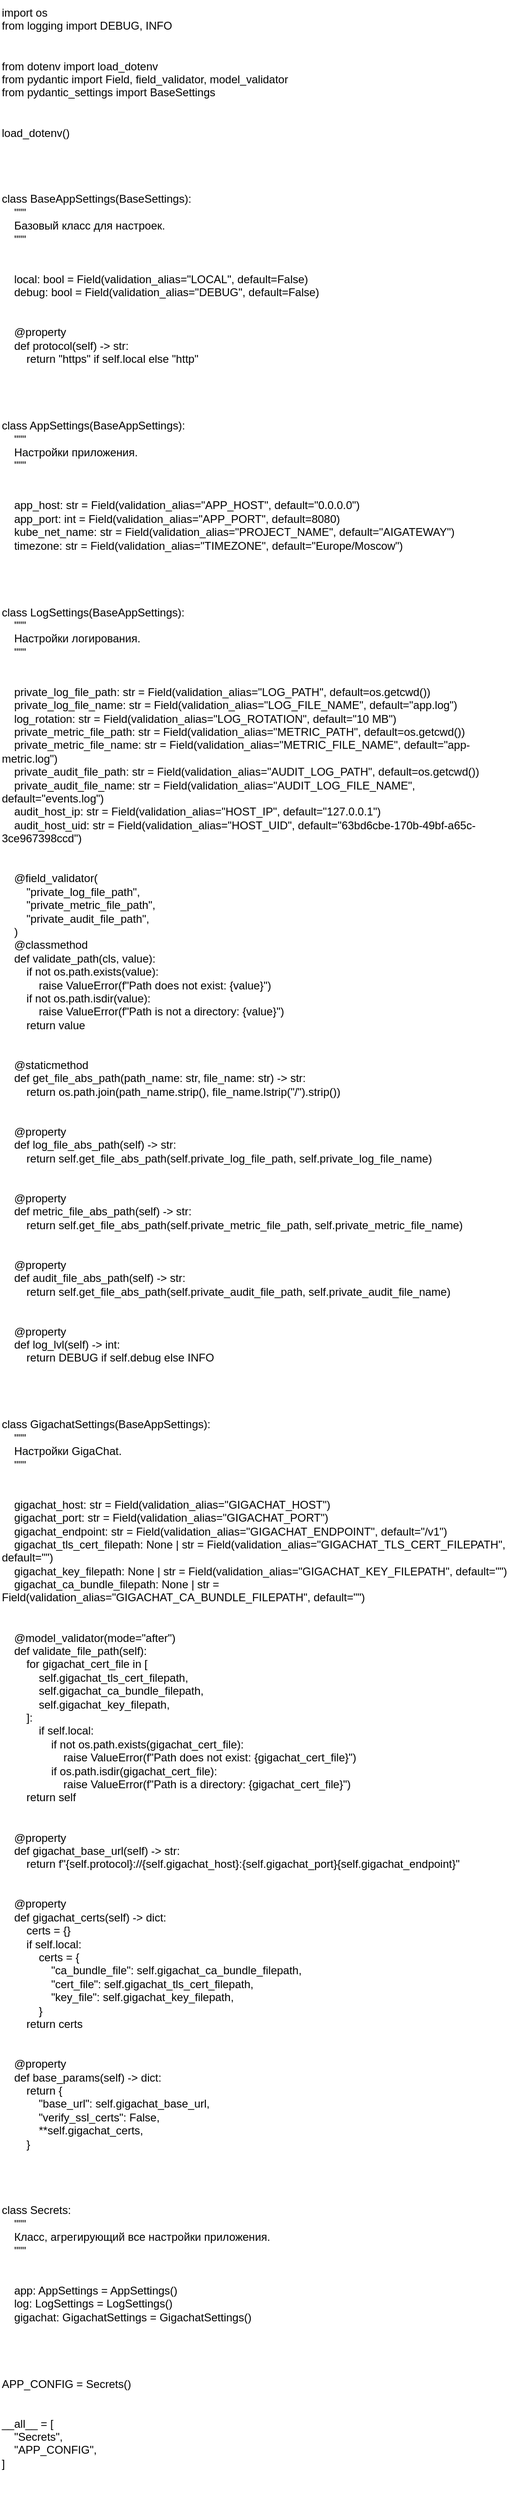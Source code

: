 <mxfile version="27.2.0">
  <diagram name="Страница — 1" id="WULPb32uHRo-QUS4CWuH">
    <mxGraphModel dx="1372" dy="743" grid="1" gridSize="10" guides="1" tooltips="1" connect="1" arrows="1" fold="1" page="1" pageScale="1" pageWidth="3300" pageHeight="4681" math="0" shadow="0">
      <root>
        <mxCell id="0" />
        <mxCell id="1" parent="0" />
        <UserObject label="import os&#xa;from logging import DEBUG, INFO&#xa;&#xa;&#xa;from dotenv import load_dotenv&#xa;from pydantic import Field, field_validator, model_validator&#xa;from pydantic_settings import BaseSettings&#xa;&#xa;&#xa;load_dotenv()&#xa;&#xa;&#xa;&#xa;&#xa;class BaseAppSettings(BaseSettings):&#xa;    &quot;&quot;&quot;&#xa;    Базовый класс для настроек.&#xa;    &quot;&quot;&quot;&#xa;&#xa;&#xa;    local: bool = Field(validation_alias=&quot;LOCAL&quot;, default=False)&#xa;    debug: bool = Field(validation_alias=&quot;DEBUG&quot;, default=False)&#xa;&#xa;&#xa;    @property&#xa;    def protocol(self) -&gt; str:&#xa;        return &quot;https&quot; if self.local else &quot;http&quot;&#xa;&#xa;&#xa;&#xa;&#xa;class AppSettings(BaseAppSettings):&#xa;    &quot;&quot;&quot;&#xa;    Настройки приложения.&#xa;    &quot;&quot;&quot;&#xa;&#xa;&#xa;    app_host: str = Field(validation_alias=&quot;APP_HOST&quot;, default=&quot;0.0.0.0&quot;)&#xa;    app_port: int = Field(validation_alias=&quot;APP_PORT&quot;, default=8080)&#xa;    kube_net_name: str = Field(validation_alias=&quot;PROJECT_NAME&quot;, default=&quot;AIGATEWAY&quot;)&#xa;    timezone: str = Field(validation_alias=&quot;TIMEZONE&quot;, default=&quot;Europe/Moscow&quot;)&#xa;&#xa;&#xa;&#xa;&#xa;class LogSettings(BaseAppSettings):&#xa;    &quot;&quot;&quot;&#xa;    Настройки логирования.&#xa;    &quot;&quot;&quot;&#xa;&#xa;&#xa;    private_log_file_path: str = Field(validation_alias=&quot;LOG_PATH&quot;, default=os.getcwd())&#xa;    private_log_file_name: str = Field(validation_alias=&quot;LOG_FILE_NAME&quot;, default=&quot;app.log&quot;)&#xa;    log_rotation: str = Field(validation_alias=&quot;LOG_ROTATION&quot;, default=&quot;10 MB&quot;)&#xa;    private_metric_file_path: str = Field(validation_alias=&quot;METRIC_PATH&quot;, default=os.getcwd())&#xa;    private_metric_file_name: str = Field(validation_alias=&quot;METRIC_FILE_NAME&quot;, default=&quot;app-metric.log&quot;)&#xa;    private_audit_file_path: str = Field(validation_alias=&quot;AUDIT_LOG_PATH&quot;, default=os.getcwd())&#xa;    private_audit_file_name: str = Field(validation_alias=&quot;AUDIT_LOG_FILE_NAME&quot;, default=&quot;events.log&quot;)&#xa;    audit_host_ip: str = Field(validation_alias=&quot;HOST_IP&quot;, default=&quot;127.0.0.1&quot;)&#xa;    audit_host_uid: str = Field(validation_alias=&quot;HOST_UID&quot;, default=&quot;63bd6cbe-170b-49bf-a65c-3ce967398ccd&quot;)&#xa;&#xa;&#xa;    @field_validator(&#xa;        &quot;private_log_file_path&quot;,&#xa;        &quot;private_metric_file_path&quot;,&#xa;        &quot;private_audit_file_path&quot;,&#xa;    )&#xa;    @classmethod&#xa;    def validate_path(cls, value):&#xa;        if not os.path.exists(value):&#xa;            raise ValueError(f&quot;Path does not exist: {value}&quot;)&#xa;        if not os.path.isdir(value):&#xa;            raise ValueError(f&quot;Path is not a directory: {value}&quot;)&#xa;        return value&#xa;&#xa;&#xa;    @staticmethod&#xa;    def get_file_abs_path(path_name: str, file_name: str) -&gt; str:&#xa;        return os.path.join(path_name.strip(), file_name.lstrip(&quot;/&quot;).strip())&#xa;&#xa;&#xa;    @property&#xa;    def log_file_abs_path(self) -&gt; str:&#xa;        return self.get_file_abs_path(self.private_log_file_path, self.private_log_file_name)&#xa;&#xa;&#xa;    @property&#xa;    def metric_file_abs_path(self) -&gt; str:&#xa;        return self.get_file_abs_path(self.private_metric_file_path, self.private_metric_file_name)&#xa;&#xa;&#xa;    @property&#xa;    def audit_file_abs_path(self) -&gt; str:&#xa;        return self.get_file_abs_path(self.private_audit_file_path, self.private_audit_file_name)&#xa;&#xa;&#xa;    @property&#xa;    def log_lvl(self) -&gt; int:&#xa;        return DEBUG if self.debug else INFO&#xa;&#xa;&#xa;&#xa;&#xa;class GigachatSettings(BaseAppSettings):&#xa;    &quot;&quot;&quot;&#xa;    Настройки GigaChat.&#xa;    &quot;&quot;&quot;&#xa;&#xa;&#xa;    gigachat_host: str = Field(validation_alias=&quot;GIGACHAT_HOST&quot;)&#xa;    gigachat_port: str = Field(validation_alias=&quot;GIGACHAT_PORT&quot;)&#xa;    gigachat_endpoint: str = Field(validation_alias=&quot;GIGACHAT_ENDPOINT&quot;, default=&quot;/v1&quot;)&#xa;    gigachat_tls_cert_filepath: None | str = Field(validation_alias=&quot;GIGACHAT_TLS_CERT_FILEPATH&quot;, default=&quot;&quot;)&#xa;    gigachat_key_filepath: None | str = Field(validation_alias=&quot;GIGACHAT_KEY_FILEPATH&quot;, default=&quot;&quot;)&#xa;    gigachat_ca_bundle_filepath: None | str = Field(validation_alias=&quot;GIGACHAT_CA_BUNDLE_FILEPATH&quot;, default=&quot;&quot;)&#xa;&#xa;&#xa;    @model_validator(mode=&quot;after&quot;)&#xa;    def validate_file_path(self):&#xa;        for gigachat_cert_file in [&#xa;            self.gigachat_tls_cert_filepath,&#xa;            self.gigachat_ca_bundle_filepath,&#xa;            self.gigachat_key_filepath,&#xa;        ]:&#xa;            if self.local:&#xa;                if not os.path.exists(gigachat_cert_file):&#xa;                    raise ValueError(f&quot;Path does not exist: {gigachat_cert_file}&quot;)&#xa;                if os.path.isdir(gigachat_cert_file):&#xa;                    raise ValueError(f&quot;Path is a directory: {gigachat_cert_file}&quot;)&#xa;        return self&#xa;&#xa;&#xa;    @property&#xa;    def gigachat_base_url(self) -&gt; str:&#xa;        return f&quot;{self.protocol}://{self.gigachat_host}:{self.gigachat_port}{self.gigachat_endpoint}&quot;&#xa;&#xa;&#xa;    @property&#xa;    def gigachat_certs(self) -&gt; dict:&#xa;        certs = {}&#xa;        if self.local:&#xa;            certs = {&#xa;                &quot;ca_bundle_file&quot;: self.gigachat_ca_bundle_filepath,&#xa;                &quot;cert_file&quot;: self.gigachat_tls_cert_filepath,&#xa;                &quot;key_file&quot;: self.gigachat_key_filepath,&#xa;            }&#xa;        return certs&#xa;&#xa;&#xa;    @property&#xa;    def base_params(self) -&gt; dict:&#xa;        return {&#xa;            &quot;base_url&quot;: self.gigachat_base_url,&#xa;            &quot;verify_ssl_certs&quot;: False,&#xa;            **self.gigachat_certs,&#xa;        }&#xa;&#xa;&#xa;&#xa;&#xa;class Secrets:&#xa;    &quot;&quot;&quot;&#xa;    Класс, агрегирующий все настройки приложения.&#xa;    &quot;&quot;&quot;&#xa;&#xa;&#xa;    app: AppSettings = AppSettings()&#xa;    log: LogSettings = LogSettings()&#xa;    gigachat: GigachatSettings = GigachatSettings()&#xa;&#xa;&#xa;&#xa;&#xa;APP_CONFIG = Secrets()&#xa;&#xa;&#xa;__all__ = [&#xa;    &quot;Secrets&quot;,&#xa;    &quot;APP_CONFIG&quot;,&#xa;]" link="import os&#xa;from logging import DEBUG, INFO&#xa;&#xa;&#xa;from dotenv import load_dotenv&#xa;from pydantic import Field, field_validator, model_validator&#xa;from pydantic_settings import BaseSettings&#xa;&#xa;&#xa;load_dotenv()&#xa;&#xa;&#xa;&#xa;&#xa;class BaseAppSettings(BaseSettings):&#xa;    &quot;&quot;&quot;&#xa;    Базовый класс для настроек.&#xa;    &quot;&quot;&quot;&#xa;&#xa;&#xa;    local: bool = Field(validation_alias=&quot;LOCAL&quot;, default=False)&#xa;    debug: bool = Field(validation_alias=&quot;DEBUG&quot;, default=False)&#xa;&#xa;&#xa;    @property&#xa;    def protocol(self) -&gt; str:&#xa;        return &quot;https&quot; if self.local else &quot;http&quot;&#xa;&#xa;&#xa;&#xa;&#xa;class AppSettings(BaseAppSettings):&#xa;    &quot;&quot;&quot;&#xa;    Настройки приложения.&#xa;    &quot;&quot;&quot;&#xa;&#xa;&#xa;    app_host: str = Field(validation_alias=&quot;APP_HOST&quot;, default=&quot;0.0.0.0&quot;)&#xa;    app_port: int = Field(validation_alias=&quot;APP_PORT&quot;, default=8080)&#xa;    kube_net_name: str = Field(validation_alias=&quot;PROJECT_NAME&quot;, default=&quot;AIGATEWAY&quot;)&#xa;    timezone: str = Field(validation_alias=&quot;TIMEZONE&quot;, default=&quot;Europe/Moscow&quot;)&#xa;&#xa;&#xa;&#xa;&#xa;class LogSettings(BaseAppSettings):&#xa;    &quot;&quot;&quot;&#xa;    Настройки логирования.&#xa;    &quot;&quot;&quot;&#xa;&#xa;&#xa;    private_log_file_path: str = Field(validation_alias=&quot;LOG_PATH&quot;, default=os.getcwd())&#xa;    private_log_file_name: str = Field(validation_alias=&quot;LOG_FILE_NAME&quot;, default=&quot;app.log&quot;)&#xa;    log_rotation: str = Field(validation_alias=&quot;LOG_ROTATION&quot;, default=&quot;10 MB&quot;)&#xa;    private_metric_file_path: str = Field(validation_alias=&quot;METRIC_PATH&quot;, default=os.getcwd())&#xa;    private_metric_file_name: str = Field(validation_alias=&quot;METRIC_FILE_NAME&quot;, default=&quot;app-metric.log&quot;)&#xa;    private_audit_file_path: str = Field(validation_alias=&quot;AUDIT_LOG_PATH&quot;, default=os.getcwd())&#xa;    private_audit_file_name: str = Field(validation_alias=&quot;AUDIT_LOG_FILE_NAME&quot;, default=&quot;events.log&quot;)&#xa;    audit_host_ip: str = Field(validation_alias=&quot;HOST_IP&quot;, default=&quot;127.0.0.1&quot;)&#xa;    audit_host_uid: str = Field(validation_alias=&quot;HOST_UID&quot;, default=&quot;63bd6cbe-170b-49bf-a65c-3ce967398ccd&quot;)&#xa;&#xa;&#xa;    @field_validator(&#xa;        &quot;private_log_file_path&quot;,&#xa;        &quot;private_metric_file_path&quot;,&#xa;        &quot;private_audit_file_path&quot;,&#xa;    )&#xa;    @classmethod&#xa;    def validate_path(cls, value):&#xa;        if not os.path.exists(value):&#xa;            raise ValueError(f&quot;Path does not exist: {value}&quot;)&#xa;        if not os.path.isdir(value):&#xa;            raise ValueError(f&quot;Path is not a directory: {value}&quot;)&#xa;        return value&#xa;&#xa;&#xa;    @staticmethod&#xa;    def get_file_abs_path(path_name: str, file_name: str) -&gt; str:&#xa;        return os.path.join(path_name.strip(), file_name.lstrip(&quot;/&quot;).strip())&#xa;&#xa;&#xa;    @property&#xa;    def log_file_abs_path(self) -&gt; str:&#xa;        return self.get_file_abs_path(self.private_log_file_path, self.private_log_file_name)&#xa;&#xa;&#xa;    @property&#xa;    def metric_file_abs_path(self) -&gt; str:&#xa;        return self.get_file_abs_path(self.private_metric_file_path, self.private_metric_file_name)&#xa;&#xa;&#xa;    @property&#xa;    def audit_file_abs_path(self) -&gt; str:&#xa;        return self.get_file_abs_path(self.private_audit_file_path, self.private_audit_file_name)&#xa;&#xa;&#xa;    @property&#xa;    def log_lvl(self) -&gt; int:&#xa;        return DEBUG if self.debug else INFO&#xa;&#xa;&#xa;&#xa;&#xa;class GigachatSettings(BaseAppSettings):&#xa;    &quot;&quot;&quot;&#xa;    Настройки GigaChat.&#xa;    &quot;&quot;&quot;&#xa;&#xa;&#xa;    gigachat_host: str = Field(validation_alias=&quot;GIGACHAT_HOST&quot;)&#xa;    gigachat_port: str = Field(validation_alias=&quot;GIGACHAT_PORT&quot;)&#xa;    gigachat_endpoint: str = Field(validation_alias=&quot;GIGACHAT_ENDPOINT&quot;, default=&quot;/v1&quot;)&#xa;    gigachat_tls_cert_filepath: None | str = Field(validation_alias=&quot;GIGACHAT_TLS_CERT_FILEPATH&quot;, default=&quot;&quot;)&#xa;    gigachat_key_filepath: None | str = Field(validation_alias=&quot;GIGACHAT_KEY_FILEPATH&quot;, default=&quot;&quot;)&#xa;    gigachat_ca_bundle_filepath: None | str = Field(validation_alias=&quot;GIGACHAT_CA_BUNDLE_FILEPATH&quot;, default=&quot;&quot;)&#xa;&#xa;&#xa;    @model_validator(mode=&quot;after&quot;)&#xa;    def validate_file_path(self):&#xa;        for gigachat_cert_file in [&#xa;            self.gigachat_tls_cert_filepath,&#xa;            self.gigachat_ca_bundle_filepath,&#xa;            self.gigachat_key_filepath,&#xa;        ]:&#xa;            if self.local:&#xa;                if not os.path.exists(gigachat_cert_file):&#xa;                    raise ValueError(f&quot;Path does not exist: {gigachat_cert_file}&quot;)&#xa;                if os.path.isdir(gigachat_cert_file):&#xa;                    raise ValueError(f&quot;Path is a directory: {gigachat_cert_file}&quot;)&#xa;        return self&#xa;&#xa;&#xa;    @property&#xa;    def gigachat_base_url(self) -&gt; str:&#xa;        return f&quot;{self.protocol}://{self.gigachat_host}:{self.gigachat_port}{self.gigachat_endpoint}&quot;&#xa;&#xa;&#xa;    @property&#xa;    def gigachat_certs(self) -&gt; dict:&#xa;        certs = {}&#xa;        if self.local:&#xa;            certs = {&#xa;                &quot;ca_bundle_file&quot;: self.gigachat_ca_bundle_filepath,&#xa;                &quot;cert_file&quot;: self.gigachat_tls_cert_filepath,&#xa;                &quot;key_file&quot;: self.gigachat_key_filepath,&#xa;            }&#xa;        return certs&#xa;&#xa;&#xa;    @property&#xa;    def base_params(self) -&gt; dict:&#xa;        return {&#xa;            &quot;base_url&quot;: self.gigachat_base_url,&#xa;            &quot;verify_ssl_certs&quot;: False,&#xa;            **self.gigachat_certs,&#xa;        }&#xa;&#xa;&#xa;&#xa;&#xa;class Secrets:&#xa;    &quot;&quot;&quot;&#xa;    Класс, агрегирующий все настройки приложения.&#xa;    &quot;&quot;&quot;&#xa;&#xa;&#xa;    app: AppSettings = AppSettings()&#xa;    log: LogSettings = LogSettings()&#xa;    gigachat: GigachatSettings = GigachatSettings()&#xa;&#xa;&#xa;&#xa;&#xa;APP_CONFIG = Secrets()&#xa;&#xa;&#xa;__all__ = [&#xa;    &quot;Secrets&quot;,&#xa;    &quot;APP_CONFIG&quot;,&#xa;]" id="SYt-TXJ_Hw24SwqiqHZK-6">
          <mxCell style="text;whiteSpace=wrap;" vertex="1" parent="1">
            <mxGeometry x="50" y="40" width="560" height="2700" as="geometry" />
          </mxCell>
        </UserObject>
      </root>
    </mxGraphModel>
  </diagram>
</mxfile>

